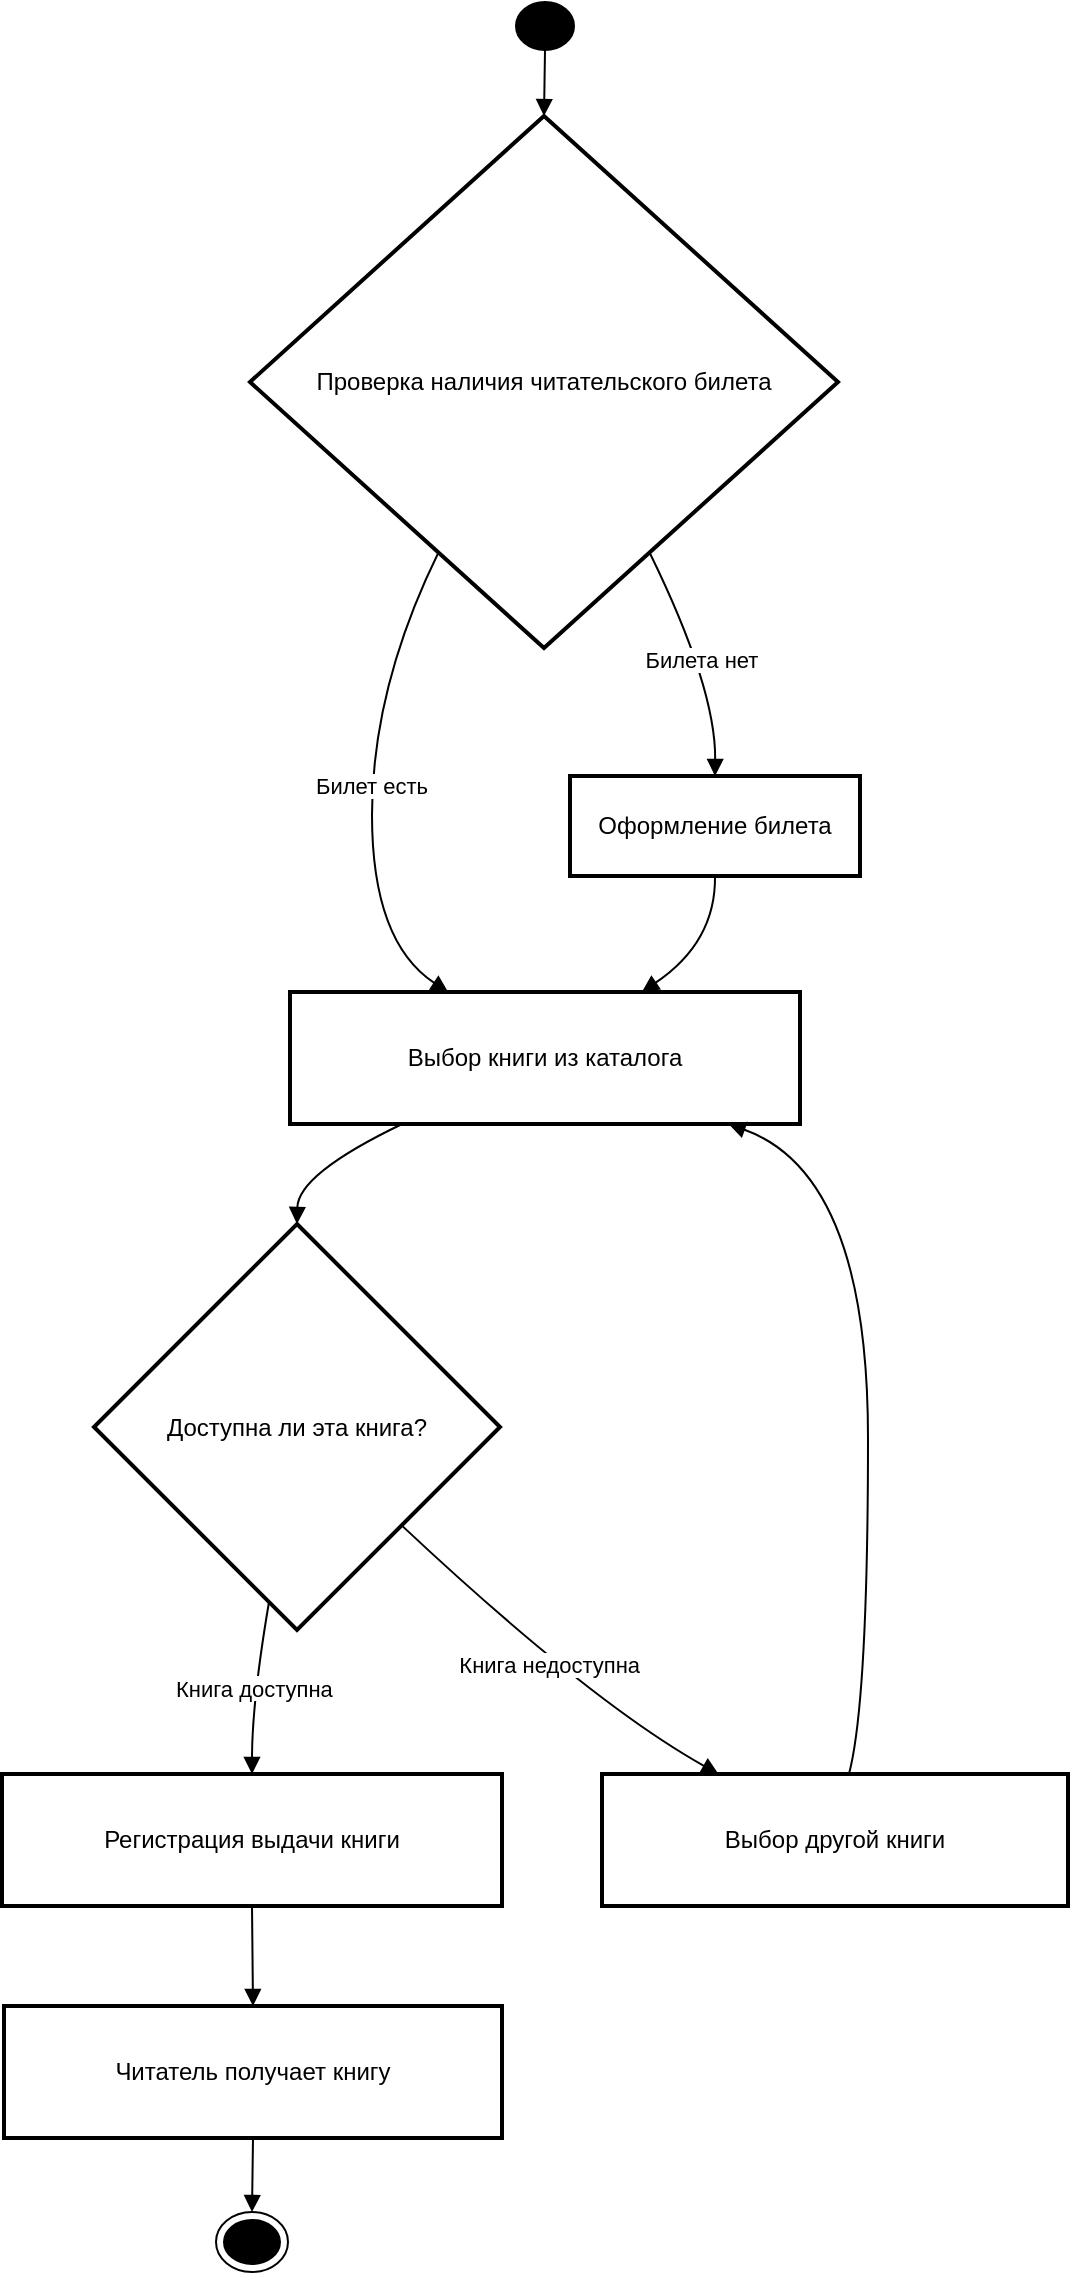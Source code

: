 <mxfile version="25.0.1" pages="2">
  <diagram id="K5qsmqvL3TNZuLix_C-k" name="Практика-1">
    <mxGraphModel dx="3000" dy="1514" grid="1" gridSize="11" guides="1" tooltips="1" connect="1" arrows="1" fold="1" page="1" pageScale="1" pageWidth="827" pageHeight="1169" math="0" shadow="0">
      <root>
        <mxCell id="0" />
        <mxCell id="1" parent="0" />
        <mxCell id="dajjcy8lkkAR254hlwYN-2" value="Проверка наличия читательского билета" style="rhombus;strokeWidth=2;whiteSpace=wrap;" vertex="1" parent="1">
          <mxGeometry x="146" y="88" width="294" height="266" as="geometry" />
        </mxCell>
        <mxCell id="dajjcy8lkkAR254hlwYN-3" value="Выбор книги из каталога" style="whiteSpace=wrap;strokeWidth=2;" vertex="1" parent="1">
          <mxGeometry x="166" y="526" width="255" height="66" as="geometry" />
        </mxCell>
        <mxCell id="dajjcy8lkkAR254hlwYN-4" value="Оформление билета" style="whiteSpace=wrap;strokeWidth=2;" vertex="1" parent="1">
          <mxGeometry x="306" y="418" width="145" height="50" as="geometry" />
        </mxCell>
        <mxCell id="dajjcy8lkkAR254hlwYN-5" value="Доступна ли эта книга?" style="rhombus;strokeWidth=2;whiteSpace=wrap;" vertex="1" parent="1">
          <mxGeometry x="68" y="642" width="203" height="203" as="geometry" />
        </mxCell>
        <mxCell id="dajjcy8lkkAR254hlwYN-6" value="Регистрация выдачи книги" style="whiteSpace=wrap;strokeWidth=2;" vertex="1" parent="1">
          <mxGeometry x="22" y="917" width="250" height="66" as="geometry" />
        </mxCell>
        <mxCell id="dajjcy8lkkAR254hlwYN-7" value="Выбор другой книги" style="whiteSpace=wrap;strokeWidth=2;" vertex="1" parent="1">
          <mxGeometry x="322" y="917" width="233" height="66" as="geometry" />
        </mxCell>
        <mxCell id="dajjcy8lkkAR254hlwYN-8" value="Читатель получает книгу" style="whiteSpace=wrap;strokeWidth=2;" vertex="1" parent="1">
          <mxGeometry x="23" y="1033" width="249" height="66" as="geometry" />
        </mxCell>
        <mxCell id="dajjcy8lkkAR254hlwYN-10" value="" style="curved=1;startArrow=none;endArrow=block;exitX=0.5;exitY=1;entryX=0.5;entryY=0;rounded=0;exitDx=0;exitDy=0;" edge="1" parent="1" source="Xar_051_JwcGe3-05TLg-20" target="dajjcy8lkkAR254hlwYN-2">
          <mxGeometry relative="1" as="geometry">
            <Array as="points" />
            <mxPoint x="293" y="55" as="sourcePoint" />
          </mxGeometry>
        </mxCell>
        <mxCell id="dajjcy8lkkAR254hlwYN-11" value="Билет есть" style="curved=1;startArrow=none;endArrow=block;exitX=0.22;exitY=1;entryX=0.31;entryY=0;rounded=0;" edge="1" parent="1" source="dajjcy8lkkAR254hlwYN-2" target="dajjcy8lkkAR254hlwYN-3">
          <mxGeometry relative="1" as="geometry">
            <Array as="points">
              <mxPoint x="207" y="374" />
              <mxPoint x="207" y="501" />
            </Array>
          </mxGeometry>
        </mxCell>
        <mxCell id="dajjcy8lkkAR254hlwYN-12" value="Билета нет" style="curved=1;startArrow=none;endArrow=block;exitX=0.78;exitY=1;entryX=0.5;entryY=0;rounded=0;" edge="1" parent="1" source="dajjcy8lkkAR254hlwYN-2" target="dajjcy8lkkAR254hlwYN-4">
          <mxGeometry relative="1" as="geometry">
            <Array as="points">
              <mxPoint x="379" y="374" />
            </Array>
          </mxGeometry>
        </mxCell>
        <mxCell id="dajjcy8lkkAR254hlwYN-13" value="" style="curved=1;startArrow=none;endArrow=block;exitX=0.5;exitY=1;entryX=0.69;entryY=0;rounded=0;" edge="1" parent="1" source="dajjcy8lkkAR254hlwYN-4" target="dajjcy8lkkAR254hlwYN-3">
          <mxGeometry relative="1" as="geometry">
            <Array as="points">
              <mxPoint x="379" y="501" />
            </Array>
          </mxGeometry>
        </mxCell>
        <mxCell id="dajjcy8lkkAR254hlwYN-14" value="" style="curved=1;startArrow=none;endArrow=block;exitX=0.22;exitY=1;entryX=0.5;entryY=0;rounded=0;" edge="1" parent="1" source="dajjcy8lkkAR254hlwYN-3" target="dajjcy8lkkAR254hlwYN-5">
          <mxGeometry relative="1" as="geometry">
            <Array as="points">
              <mxPoint x="170" y="617" />
            </Array>
          </mxGeometry>
        </mxCell>
        <mxCell id="dajjcy8lkkAR254hlwYN-15" value="Книга доступна" style="curved=1;startArrow=none;endArrow=block;exitX=0.42;exitY=1;entryX=0.5;entryY=0;rounded=0;" edge="1" parent="1" source="dajjcy8lkkAR254hlwYN-5" target="dajjcy8lkkAR254hlwYN-6">
          <mxGeometry relative="1" as="geometry">
            <Array as="points">
              <mxPoint x="147" y="881" />
            </Array>
          </mxGeometry>
        </mxCell>
        <mxCell id="dajjcy8lkkAR254hlwYN-16" value="Книга недоступна" style="curved=1;startArrow=none;endArrow=block;exitX=1;exitY=0.97;entryX=0.25;entryY=0;rounded=0;" edge="1" parent="1" source="dajjcy8lkkAR254hlwYN-5" target="dajjcy8lkkAR254hlwYN-7">
          <mxGeometry relative="1" as="geometry">
            <Array as="points">
              <mxPoint x="316" y="881" />
            </Array>
          </mxGeometry>
        </mxCell>
        <mxCell id="dajjcy8lkkAR254hlwYN-17" value="" style="curved=1;startArrow=none;endArrow=block;exitX=0.53;exitY=0;entryX=0.86;entryY=1;rounded=0;" edge="1" parent="1" source="dajjcy8lkkAR254hlwYN-7" target="dajjcy8lkkAR254hlwYN-3">
          <mxGeometry relative="1" as="geometry">
            <Array as="points">
              <mxPoint x="455" y="881" />
              <mxPoint x="455" y="617" />
            </Array>
          </mxGeometry>
        </mxCell>
        <mxCell id="dajjcy8lkkAR254hlwYN-18" value="" style="curved=1;startArrow=none;endArrow=block;exitX=0.5;exitY=1;entryX=0.5;entryY=0;rounded=0;" edge="1" parent="1" source="dajjcy8lkkAR254hlwYN-6" target="dajjcy8lkkAR254hlwYN-8">
          <mxGeometry relative="1" as="geometry">
            <Array as="points" />
          </mxGeometry>
        </mxCell>
        <mxCell id="Xar_051_JwcGe3-05TLg-20" value="" style="ellipse;fillColor=strokeColor;" vertex="1" parent="1">
          <mxGeometry x="279" y="31" width="29" height="24" as="geometry" />
        </mxCell>
        <mxCell id="Xar_051_JwcGe3-05TLg-23" value="" style="curved=1;startArrow=none;endArrow=block;exitX=0.5;exitY=1;entryX=0.5;entryY=0;rounded=0;" edge="1" parent="1" source="dajjcy8lkkAR254hlwYN-8" target="Xar_051_JwcGe3-05TLg-22">
          <mxGeometry relative="1" as="geometry">
            <Array as="points" />
            <mxPoint x="148" y="1099" as="sourcePoint" />
            <mxPoint x="147" y="1149" as="targetPoint" />
          </mxGeometry>
        </mxCell>
        <mxCell id="Xar_051_JwcGe3-05TLg-22" value="" style="ellipse;shape=endState;fillColor=strokeColor;" vertex="1" parent="1">
          <mxGeometry x="129" y="1136" width="36" height="30" as="geometry" />
        </mxCell>
      </root>
    </mxGraphModel>
  </diagram>
  <diagram name="Практика-2" id="eiqOF5-zXTv42RnrJuPr">
    <mxGraphModel dx="1235" dy="624" grid="1" gridSize="10" guides="1" tooltips="1" connect="1" arrows="1" fold="1" page="1" pageScale="1" pageWidth="827" pageHeight="1169" math="0" shadow="0">
      <root>
        <mxCell id="0" />
        <mxCell id="1" parent="0" />
        <mxCell id="ZZFowJuE0AuhGUEppNFp-1" value="" style="shape=umlLifeline;perimeter=lifelinePerimeter;whiteSpace=wrap;html=1;container=1;dropTarget=0;collapsible=0;recursiveResize=0;outlineConnect=0;portConstraint=eastwest;newEdgeStyle={&quot;curved&quot;:0,&quot;rounded&quot;:0};participant=umlActor;" vertex="1" parent="1">
          <mxGeometry x="50" y="60" width="20" height="700" as="geometry" />
        </mxCell>
        <mxCell id="ZZFowJuE0AuhGUEppNFp-2" value="" style="html=1;points=[[0,0,0,0,5],[0,1,0,0,-5],[1,0,0,0,5],[1,1,0,0,-5]];perimeter=orthogonalPerimeter;outlineConnect=0;targetShapes=umlLifeline;portConstraint=eastwest;newEdgeStyle={&quot;curved&quot;:0,&quot;rounded&quot;:0};" vertex="1" parent="ZZFowJuE0AuhGUEppNFp-1">
          <mxGeometry x="5" y="70" width="10" height="60" as="geometry" />
        </mxCell>
        <mxCell id="ZZFowJuE0AuhGUEppNFp-3" value="" style="html=1;points=[[0,0,0,0,5],[0,1,0,0,-5],[1,0,0,0,5],[1,1,0,0,-5]];perimeter=orthogonalPerimeter;outlineConnect=0;targetShapes=umlLifeline;portConstraint=eastwest;newEdgeStyle={&quot;curved&quot;:0,&quot;rounded&quot;:0};" vertex="1" parent="ZZFowJuE0AuhGUEppNFp-1">
          <mxGeometry x="5" y="170" width="10" height="70" as="geometry" />
        </mxCell>
        <mxCell id="ZZFowJuE0AuhGUEppNFp-4" value="" style="html=1;points=[[0,0,0,0,5],[0,1,0,0,-5],[1,0,0,0,5],[1,1,0,0,-5]];perimeter=orthogonalPerimeter;outlineConnect=0;targetShapes=umlLifeline;portConstraint=eastwest;newEdgeStyle={&quot;curved&quot;:0,&quot;rounded&quot;:0};" vertex="1" parent="ZZFowJuE0AuhGUEppNFp-1">
          <mxGeometry x="5" y="270" width="10" height="60" as="geometry" />
        </mxCell>
        <mxCell id="ZZFowJuE0AuhGUEppNFp-5" value="Система" style="shape=umlLifeline;perimeter=lifelinePerimeter;whiteSpace=wrap;html=1;container=1;dropTarget=0;collapsible=0;recursiveResize=0;outlineConnect=0;portConstraint=eastwest;newEdgeStyle={&quot;curved&quot;:0,&quot;rounded&quot;:0};" vertex="1" parent="1">
          <mxGeometry x="220" y="60" width="100" height="700" as="geometry" />
        </mxCell>
        <mxCell id="ZZFowJuE0AuhGUEppNFp-6" value="" style="html=1;points=[[0,0,0,0,5],[0,1,0,0,-5],[1,0,0,0,5],[1,1,0,0,-5]];perimeter=orthogonalPerimeter;outlineConnect=0;targetShapes=umlLifeline;portConstraint=eastwest;newEdgeStyle={&quot;curved&quot;:0,&quot;rounded&quot;:0};" vertex="1" parent="ZZFowJuE0AuhGUEppNFp-5">
          <mxGeometry x="45" y="70" width="10" height="60" as="geometry" />
        </mxCell>
        <mxCell id="ZZFowJuE0AuhGUEppNFp-7" value="" style="html=1;points=[[0,0,0,0,5],[0,1,0,0,-5],[1,0,0,0,5],[1,1,0,0,-5]];perimeter=orthogonalPerimeter;outlineConnect=0;targetShapes=umlLifeline;portConstraint=eastwest;newEdgeStyle={&quot;curved&quot;:0,&quot;rounded&quot;:0};" vertex="1" parent="ZZFowJuE0AuhGUEppNFp-5">
          <mxGeometry x="45" y="270" width="10" height="60" as="geometry" />
        </mxCell>
        <mxCell id="ZZFowJuE0AuhGUEppNFp-8" value="Склад" style="shape=umlLifeline;perimeter=lifelinePerimeter;whiteSpace=wrap;html=1;container=1;dropTarget=0;collapsible=0;recursiveResize=0;outlineConnect=0;portConstraint=eastwest;newEdgeStyle={&quot;curved&quot;:0,&quot;rounded&quot;:0};" vertex="1" parent="1">
          <mxGeometry x="420" y="60" width="100" height="700" as="geometry" />
        </mxCell>
        <mxCell id="ZZFowJuE0AuhGUEppNFp-9" value="" style="html=1;points=[[0,0,0,0,5],[0,1,0,0,-5],[1,0,0,0,5],[1,1,0,0,-5]];perimeter=orthogonalPerimeter;outlineConnect=0;targetShapes=umlLifeline;portConstraint=eastwest;newEdgeStyle={&quot;curved&quot;:0,&quot;rounded&quot;:0};" vertex="1" parent="ZZFowJuE0AuhGUEppNFp-8">
          <mxGeometry x="45" y="190" width="10" height="50" as="geometry" />
        </mxCell>
        <mxCell id="ZZFowJuE0AuhGUEppNFp-10" value="Платежный шлюз" style="shape=umlLifeline;perimeter=lifelinePerimeter;whiteSpace=wrap;html=1;container=1;dropTarget=0;collapsible=0;recursiveResize=0;outlineConnect=0;portConstraint=eastwest;newEdgeStyle={&quot;curved&quot;:0,&quot;rounded&quot;:0};" vertex="1" parent="1">
          <mxGeometry x="670" y="60" width="100" height="300" as="geometry" />
        </mxCell>
        <mxCell id="ZZFowJuE0AuhGUEppNFp-11" value="Входит систему" style="html=1;verticalAlign=bottom;endArrow=block;curved=0;rounded=0;" edge="1" parent="1">
          <mxGeometry width="80" relative="1" as="geometry">
            <mxPoint x="60.5" y="140" as="sourcePoint" />
            <mxPoint x="270" y="140" as="targetPoint" />
          </mxGeometry>
        </mxCell>
        <mxCell id="ZZFowJuE0AuhGUEppNFp-12" value="Авторизация пользователя&amp;nbsp;" style="html=1;verticalAlign=bottom;endArrow=open;dashed=1;endSize=8;curved=0;rounded=0;" edge="1" parent="1">
          <mxGeometry relative="1" as="geometry">
            <mxPoint x="270" y="180" as="sourcePoint" />
            <mxPoint x="60" y="180" as="targetPoint" />
            <mxPoint as="offset" />
          </mxGeometry>
        </mxCell>
        <mxCell id="ZZFowJuE0AuhGUEppNFp-13" value="Выбирает товар" style="html=1;verticalAlign=bottom;endArrow=block;curved=0;rounded=0;" edge="1" parent="1" target="ZZFowJuE0AuhGUEppNFp-5">
          <mxGeometry width="80" relative="1" as="geometry">
            <mxPoint x="60" y="240" as="sourcePoint" />
            <mxPoint x="140" y="240" as="targetPoint" />
          </mxGeometry>
        </mxCell>
        <mxCell id="ZZFowJuE0AuhGUEppNFp-14" value="Проверка наличие товара" style="html=1;verticalAlign=bottom;endArrow=block;curved=0;rounded=0;" edge="1" parent="1" target="ZZFowJuE0AuhGUEppNFp-8">
          <mxGeometry width="80" relative="1" as="geometry">
            <mxPoint x="270" y="260" as="sourcePoint" />
            <mxPoint x="350" y="260" as="targetPoint" />
          </mxGeometry>
        </mxCell>
        <mxCell id="ZZFowJuE0AuhGUEppNFp-15" value="товар в наличии" style="html=1;verticalAlign=bottom;endArrow=open;dashed=1;endSize=8;curved=0;rounded=0;" edge="1" parent="1" target="ZZFowJuE0AuhGUEppNFp-1">
          <mxGeometry relative="1" as="geometry">
            <mxPoint x="470" y="290" as="sourcePoint" />
            <mxPoint x="390" y="290" as="targetPoint" />
          </mxGeometry>
        </mxCell>
        <mxCell id="ZZFowJuE0AuhGUEppNFp-16" value="Добавление в корзин" style="html=1;verticalAlign=bottom;endArrow=block;curved=0;rounded=0;" edge="1" parent="1" target="ZZFowJuE0AuhGUEppNFp-5">
          <mxGeometry width="80" relative="1" as="geometry">
            <mxPoint x="60" y="340" as="sourcePoint" />
            <mxPoint x="140" y="340" as="targetPoint" />
          </mxGeometry>
        </mxCell>
        <mxCell id="ZZFowJuE0AuhGUEppNFp-17" value="Добавлении товара" style="html=1;verticalAlign=bottom;endArrow=open;dashed=1;endSize=8;curved=0;rounded=0;" edge="1" parent="1" source="ZZFowJuE0AuhGUEppNFp-5">
          <mxGeometry relative="1" as="geometry">
            <mxPoint x="140" y="380" as="sourcePoint" />
            <mxPoint x="60" y="380" as="targetPoint" />
          </mxGeometry>
        </mxCell>
        <mxCell id="ZZFowJuE0AuhGUEppNFp-18" value="ALT" style="shape=umlFrame;whiteSpace=wrap;html=1;pointerEvents=0;" vertex="1" parent="1">
          <mxGeometry x="30" y="420" width="480" height="280" as="geometry" />
        </mxCell>
        <mxCell id="ZZFowJuE0AuhGUEppNFp-19" value="Потверждение заказа" style="html=1;verticalAlign=bottom;endArrow=block;curved=0;rounded=0;" edge="1" parent="1" target="ZZFowJuE0AuhGUEppNFp-5">
          <mxGeometry width="80" relative="1" as="geometry">
            <mxPoint x="60" y="480" as="sourcePoint" />
            <mxPoint x="140" y="480" as="targetPoint" />
          </mxGeometry>
        </mxCell>
        <mxCell id="ZZFowJuE0AuhGUEppNFp-20" value="Бронирование товара" style="html=1;verticalAlign=bottom;endArrow=block;curved=0;rounded=0;" edge="1" parent="1" target="ZZFowJuE0AuhGUEppNFp-8">
          <mxGeometry width="80" relative="1" as="geometry">
            <mxPoint x="270" y="510" as="sourcePoint" />
            <mxPoint x="350" y="510" as="targetPoint" />
          </mxGeometry>
        </mxCell>
        <mxCell id="ZZFowJuE0AuhGUEppNFp-21" value="Товар забронировани" style="html=1;verticalAlign=bottom;endArrow=open;dashed=1;endSize=8;curved=0;rounded=0;" edge="1" parent="1" source="ZZFowJuE0AuhGUEppNFp-8">
          <mxGeometry relative="1" as="geometry">
            <mxPoint x="350" y="550" as="sourcePoint" />
            <mxPoint x="270" y="550" as="targetPoint" />
          </mxGeometry>
        </mxCell>
        <mxCell id="ZZFowJuE0AuhGUEppNFp-22" value="Заказ&amp;nbsp;подтвержден" style="html=1;verticalAlign=bottom;endArrow=open;dashed=1;endSize=8;curved=0;rounded=0;" edge="1" parent="1" source="ZZFowJuE0AuhGUEppNFp-5">
          <mxGeometry relative="1" as="geometry">
            <mxPoint x="140" y="580" as="sourcePoint" />
            <mxPoint x="60" y="580" as="targetPoint" />
          </mxGeometry>
        </mxCell>
        <mxCell id="ZZFowJuE0AuhGUEppNFp-23" value="" style="line;strokeWidth=1;fillColor=none;align=left;verticalAlign=middle;spacingTop=-1;spacingLeft=3;spacingRight=3;rotatable=0;labelPosition=right;points=[];portConstraint=eastwest;strokeColor=inherit;dashed=1;dashPattern=8 8;" vertex="1" parent="1">
          <mxGeometry x="30" y="600" width="480" height="8" as="geometry" />
        </mxCell>
        <mxCell id="ZZFowJuE0AuhGUEppNFp-24" value="" style="shape=umlLifeline;perimeter=lifelinePerimeter;whiteSpace=wrap;html=1;container=1;dropTarget=0;collapsible=0;recursiveResize=0;outlineConnect=0;portConstraint=eastwest;newEdgeStyle={&quot;curved&quot;:0,&quot;rounded&quot;:0};participant=umlActor;" vertex="1" parent="1">
          <mxGeometry x="50" y="60" width="20" height="1200" as="geometry" />
        </mxCell>
        <mxCell id="ZZFowJuE0AuhGUEppNFp-25" value="" style="html=1;points=[[0,0,0,0,5],[0,1,0,0,-5],[1,0,0,0,5],[1,1,0,0,-5]];perimeter=orthogonalPerimeter;outlineConnect=0;targetShapes=umlLifeline;portConstraint=eastwest;newEdgeStyle={&quot;curved&quot;:0,&quot;rounded&quot;:0};" vertex="1" parent="ZZFowJuE0AuhGUEppNFp-24">
          <mxGeometry x="5" y="70" width="10" height="60" as="geometry" />
        </mxCell>
        <mxCell id="ZZFowJuE0AuhGUEppNFp-26" value="" style="html=1;points=[[0,0,0,0,5],[0,1,0,0,-5],[1,0,0,0,5],[1,1,0,0,-5]];perimeter=orthogonalPerimeter;outlineConnect=0;targetShapes=umlLifeline;portConstraint=eastwest;newEdgeStyle={&quot;curved&quot;:0,&quot;rounded&quot;:0};" vertex="1" parent="ZZFowJuE0AuhGUEppNFp-24">
          <mxGeometry x="5" y="170" width="10" height="70" as="geometry" />
        </mxCell>
        <mxCell id="ZZFowJuE0AuhGUEppNFp-27" value="" style="html=1;points=[[0,0,0,0,5],[0,1,0,0,-5],[1,0,0,0,5],[1,1,0,0,-5]];perimeter=orthogonalPerimeter;outlineConnect=0;targetShapes=umlLifeline;portConstraint=eastwest;newEdgeStyle={&quot;curved&quot;:0,&quot;rounded&quot;:0};" vertex="1" parent="ZZFowJuE0AuhGUEppNFp-24">
          <mxGeometry x="5" y="270" width="10" height="60" as="geometry" />
        </mxCell>
        <mxCell id="ZZFowJuE0AuhGUEppNFp-28" value="" style="html=1;points=[[0,0,0,0,5],[0,1,0,0,-5],[1,0,0,0,5],[1,1,0,0,-5]];perimeter=orthogonalPerimeter;outlineConnect=0;targetShapes=umlLifeline;portConstraint=eastwest;newEdgeStyle={&quot;curved&quot;:0,&quot;rounded&quot;:0};" vertex="1" parent="ZZFowJuE0AuhGUEppNFp-24">
          <mxGeometry x="5" y="830" width="10" height="340" as="geometry" />
        </mxCell>
        <mxCell id="ZZFowJuE0AuhGUEppNFp-29" value="Система" style="shape=umlLifeline;perimeter=lifelinePerimeter;whiteSpace=wrap;html=1;container=1;dropTarget=0;collapsible=0;recursiveResize=0;outlineConnect=0;portConstraint=eastwest;newEdgeStyle={&quot;curved&quot;:0,&quot;rounded&quot;:0};" vertex="1" parent="1">
          <mxGeometry x="220" y="60" width="100" height="1200" as="geometry" />
        </mxCell>
        <mxCell id="ZZFowJuE0AuhGUEppNFp-30" value="" style="html=1;points=[[0,0,0,0,5],[0,1,0,0,-5],[1,0,0,0,5],[1,1,0,0,-5]];perimeter=orthogonalPerimeter;outlineConnect=0;targetShapes=umlLifeline;portConstraint=eastwest;newEdgeStyle={&quot;curved&quot;:0,&quot;rounded&quot;:0};" vertex="1" parent="ZZFowJuE0AuhGUEppNFp-29">
          <mxGeometry x="45" y="70" width="10" height="60" as="geometry" />
        </mxCell>
        <mxCell id="ZZFowJuE0AuhGUEppNFp-31" value="" style="html=1;points=[[0,0,0,0,5],[0,1,0,0,-5],[1,0,0,0,5],[1,1,0,0,-5]];perimeter=orthogonalPerimeter;outlineConnect=0;targetShapes=umlLifeline;portConstraint=eastwest;newEdgeStyle={&quot;curved&quot;:0,&quot;rounded&quot;:0};" vertex="1" parent="ZZFowJuE0AuhGUEppNFp-29">
          <mxGeometry x="45" y="270" width="10" height="60" as="geometry" />
        </mxCell>
        <mxCell id="ZZFowJuE0AuhGUEppNFp-32" value="" style="html=1;points=[[0,0,0,0,5],[0,1,0,0,-5],[1,0,0,0,5],[1,1,0,0,-5]];perimeter=orthogonalPerimeter;outlineConnect=0;targetShapes=umlLifeline;portConstraint=eastwest;newEdgeStyle={&quot;curved&quot;:0,&quot;rounded&quot;:0};" vertex="1" parent="ZZFowJuE0AuhGUEppNFp-29">
          <mxGeometry x="45" y="1120" width="10" height="40" as="geometry" />
        </mxCell>
        <mxCell id="ZZFowJuE0AuhGUEppNFp-33" value="Склад" style="shape=umlLifeline;perimeter=lifelinePerimeter;whiteSpace=wrap;html=1;container=1;dropTarget=0;collapsible=0;recursiveResize=0;outlineConnect=0;portConstraint=eastwest;newEdgeStyle={&quot;curved&quot;:0,&quot;rounded&quot;:0};" vertex="1" parent="1">
          <mxGeometry x="420" y="60" width="100" height="730" as="geometry" />
        </mxCell>
        <mxCell id="ZZFowJuE0AuhGUEppNFp-34" value="" style="html=1;points=[[0,0,0,0,5],[0,1,0,0,-5],[1,0,0,0,5],[1,1,0,0,-5]];perimeter=orthogonalPerimeter;outlineConnect=0;targetShapes=umlLifeline;portConstraint=eastwest;newEdgeStyle={&quot;curved&quot;:0,&quot;rounded&quot;:0};" vertex="1" parent="ZZFowJuE0AuhGUEppNFp-33">
          <mxGeometry x="45" y="190" width="10" height="50" as="geometry" />
        </mxCell>
        <mxCell id="ZZFowJuE0AuhGUEppNFp-35" value="Платежный шлюз" style="shape=umlLifeline;perimeter=lifelinePerimeter;whiteSpace=wrap;html=1;container=1;dropTarget=0;collapsible=0;recursiveResize=0;outlineConnect=0;portConstraint=eastwest;newEdgeStyle={&quot;curved&quot;:0,&quot;rounded&quot;:0};size=40;" vertex="1" parent="1">
          <mxGeometry x="540" y="930" width="100" height="330" as="geometry" />
        </mxCell>
        <mxCell id="ZZFowJuE0AuhGUEppNFp-36" value="" style="html=1;points=[[0,0,0,0,5],[0,1,0,0,-5],[1,0,0,0,5],[1,1,0,0,-5]];perimeter=orthogonalPerimeter;outlineConnect=0;targetShapes=umlLifeline;portConstraint=eastwest;newEdgeStyle={&quot;curved&quot;:0,&quot;rounded&quot;:0};" vertex="1" parent="ZZFowJuE0AuhGUEppNFp-35">
          <mxGeometry x="45" y="120" width="10" height="40" as="geometry" />
        </mxCell>
        <mxCell id="ZZFowJuE0AuhGUEppNFp-37" value="валидация&lt;div&gt;платежа&lt;/div&gt;" style="html=1;align=left;spacingLeft=2;endArrow=block;rounded=0;edgeStyle=orthogonalEdgeStyle;curved=0;rounded=0;" edge="1" parent="ZZFowJuE0AuhGUEppNFp-35" target="ZZFowJuE0AuhGUEppNFp-36">
          <mxGeometry relative="1" as="geometry">
            <mxPoint x="50" y="100" as="sourcePoint" />
            <Array as="points">
              <mxPoint x="80" y="130" />
            </Array>
          </mxGeometry>
        </mxCell>
        <mxCell id="ZZFowJuE0AuhGUEppNFp-38" value="" style="html=1;points=[[0,0,0,0,5],[0,1,0,0,-5],[1,0,0,0,5],[1,1,0,0,-5]];perimeter=orthogonalPerimeter;outlineConnect=0;targetShapes=umlLifeline;portConstraint=eastwest;newEdgeStyle={&quot;curved&quot;:0,&quot;rounded&quot;:0};" vertex="1" parent="ZZFowJuE0AuhGUEppNFp-35">
          <mxGeometry x="50" y="210" width="10" height="40" as="geometry" />
        </mxCell>
        <mxCell id="ZZFowJuE0AuhGUEppNFp-39" value="создание&lt;div&gt;оплаты&lt;/div&gt;" style="html=1;align=left;spacingLeft=2;endArrow=block;rounded=0;edgeStyle=orthogonalEdgeStyle;curved=0;rounded=0;" edge="1" parent="ZZFowJuE0AuhGUEppNFp-35" target="ZZFowJuE0AuhGUEppNFp-38">
          <mxGeometry relative="1" as="geometry">
            <mxPoint x="55" y="190" as="sourcePoint" />
            <Array as="points">
              <mxPoint x="85" y="220" />
            </Array>
          </mxGeometry>
        </mxCell>
        <mxCell id="ZZFowJuE0AuhGUEppNFp-40" value="Входит систему" style="html=1;verticalAlign=bottom;endArrow=block;curved=0;rounded=0;" edge="1" parent="1">
          <mxGeometry width="80" relative="1" as="geometry">
            <mxPoint x="60.5" y="140" as="sourcePoint" />
            <mxPoint x="270" y="140" as="targetPoint" />
          </mxGeometry>
        </mxCell>
        <mxCell id="ZZFowJuE0AuhGUEppNFp-41" value="Авторизация пользователя&amp;nbsp;" style="html=1;verticalAlign=bottom;endArrow=open;dashed=1;endSize=8;curved=0;rounded=0;" edge="1" parent="1">
          <mxGeometry relative="1" as="geometry">
            <mxPoint x="270" y="180" as="sourcePoint" />
            <mxPoint x="60" y="180" as="targetPoint" />
            <mxPoint as="offset" />
          </mxGeometry>
        </mxCell>
        <mxCell id="ZZFowJuE0AuhGUEppNFp-42" value="Выбирает товар" style="html=1;verticalAlign=bottom;endArrow=block;curved=0;rounded=0;" edge="1" parent="1" target="ZZFowJuE0AuhGUEppNFp-29">
          <mxGeometry width="80" relative="1" as="geometry">
            <mxPoint x="60" y="240" as="sourcePoint" />
            <mxPoint x="140" y="240" as="targetPoint" />
          </mxGeometry>
        </mxCell>
        <mxCell id="ZZFowJuE0AuhGUEppNFp-43" value="Проверка наличие товара" style="html=1;verticalAlign=bottom;endArrow=block;curved=0;rounded=0;" edge="1" parent="1" target="ZZFowJuE0AuhGUEppNFp-33">
          <mxGeometry width="80" relative="1" as="geometry">
            <mxPoint x="270" y="260" as="sourcePoint" />
            <mxPoint x="350" y="260" as="targetPoint" />
          </mxGeometry>
        </mxCell>
        <mxCell id="ZZFowJuE0AuhGUEppNFp-44" value="товар в наличии" style="html=1;verticalAlign=bottom;endArrow=open;dashed=1;endSize=8;curved=0;rounded=0;" edge="1" parent="1" target="ZZFowJuE0AuhGUEppNFp-24">
          <mxGeometry relative="1" as="geometry">
            <mxPoint x="470" y="290" as="sourcePoint" />
            <mxPoint x="390" y="290" as="targetPoint" />
          </mxGeometry>
        </mxCell>
        <mxCell id="ZZFowJuE0AuhGUEppNFp-45" value="Добавление в корзин" style="html=1;verticalAlign=bottom;endArrow=block;curved=0;rounded=0;" edge="1" parent="1" target="ZZFowJuE0AuhGUEppNFp-29">
          <mxGeometry width="80" relative="1" as="geometry">
            <mxPoint x="60" y="340" as="sourcePoint" />
            <mxPoint x="140" y="340" as="targetPoint" />
          </mxGeometry>
        </mxCell>
        <mxCell id="ZZFowJuE0AuhGUEppNFp-46" value="Добавлении товара" style="html=1;verticalAlign=bottom;endArrow=open;dashed=1;endSize=8;curved=0;rounded=0;" edge="1" parent="1" source="ZZFowJuE0AuhGUEppNFp-29">
          <mxGeometry relative="1" as="geometry">
            <mxPoint x="140" y="380" as="sourcePoint" />
            <mxPoint x="60" y="380" as="targetPoint" />
          </mxGeometry>
        </mxCell>
        <mxCell id="ZZFowJuE0AuhGUEppNFp-47" value="ALT" style="shape=umlFrame;whiteSpace=wrap;html=1;pointerEvents=0;" vertex="1" parent="1">
          <mxGeometry x="30" y="420" width="480" height="300" as="geometry" />
        </mxCell>
        <mxCell id="ZZFowJuE0AuhGUEppNFp-48" value="Потверждение заказа" style="html=1;verticalAlign=bottom;endArrow=block;curved=0;rounded=0;" edge="1" parent="1" target="ZZFowJuE0AuhGUEppNFp-29">
          <mxGeometry width="80" relative="1" as="geometry">
            <mxPoint x="60" y="480" as="sourcePoint" />
            <mxPoint x="140" y="480" as="targetPoint" />
          </mxGeometry>
        </mxCell>
        <mxCell id="ZZFowJuE0AuhGUEppNFp-49" value="Бронирование товара" style="html=1;verticalAlign=bottom;endArrow=block;curved=0;rounded=0;" edge="1" parent="1" target="ZZFowJuE0AuhGUEppNFp-33">
          <mxGeometry width="80" relative="1" as="geometry">
            <mxPoint x="270" y="510" as="sourcePoint" />
            <mxPoint x="350" y="510" as="targetPoint" />
          </mxGeometry>
        </mxCell>
        <mxCell id="ZZFowJuE0AuhGUEppNFp-50" value="Товар забронирован" style="html=1;verticalAlign=bottom;endArrow=open;dashed=1;endSize=8;curved=0;rounded=0;" edge="1" parent="1" source="ZZFowJuE0AuhGUEppNFp-33">
          <mxGeometry relative="1" as="geometry">
            <mxPoint x="350" y="550" as="sourcePoint" />
            <mxPoint x="270" y="550" as="targetPoint" />
          </mxGeometry>
        </mxCell>
        <mxCell id="ZZFowJuE0AuhGUEppNFp-51" value="Заказ&amp;nbsp;подтвержден" style="html=1;verticalAlign=bottom;endArrow=open;dashed=1;endSize=8;curved=0;rounded=0;" edge="1" parent="1" source="ZZFowJuE0AuhGUEppNFp-29">
          <mxGeometry relative="1" as="geometry">
            <mxPoint x="140" y="580" as="sourcePoint" />
            <mxPoint x="60" y="580" as="targetPoint" />
          </mxGeometry>
        </mxCell>
        <mxCell id="ZZFowJuE0AuhGUEppNFp-52" value="Товар не забронирован" style="html=1;verticalAlign=bottom;endArrow=open;dashed=1;endSize=8;curved=0;rounded=0;" edge="1" parent="1">
          <mxGeometry relative="1" as="geometry">
            <mxPoint x="470" y="660" as="sourcePoint" />
            <mxPoint x="270" y="660" as="targetPoint" />
          </mxGeometry>
        </mxCell>
        <mxCell id="ZZFowJuE0AuhGUEppNFp-53" value="Товар не подвержден" style="html=1;verticalAlign=bottom;endArrow=open;dashed=1;endSize=8;curved=0;rounded=0;" edge="1" parent="1" target="ZZFowJuE0AuhGUEppNFp-24">
          <mxGeometry relative="1" as="geometry">
            <mxPoint x="270" y="680" as="sourcePoint" />
            <mxPoint x="190" y="680" as="targetPoint" />
          </mxGeometry>
        </mxCell>
        <mxCell id="ZZFowJuE0AuhGUEppNFp-54" value="Оплата онлайн" style="html=1;verticalAlign=bottom;endArrow=block;curved=0;rounded=0;" edge="1" parent="1">
          <mxGeometry width="80" relative="1" as="geometry">
            <mxPoint x="60" y="760" as="sourcePoint" />
            <mxPoint x="269.5" y="760" as="targetPoint" />
          </mxGeometry>
        </mxCell>
        <mxCell id="ZZFowJuE0AuhGUEppNFp-55" value="Заполнение формы" style="html=1;verticalAlign=bottom;endArrow=open;dashed=1;endSize=8;curved=0;rounded=0;" edge="1" parent="1">
          <mxGeometry relative="1" as="geometry">
            <mxPoint x="270" y="820" as="sourcePoint" />
            <mxPoint x="59.667" y="820" as="targetPoint" />
          </mxGeometry>
        </mxCell>
        <mxCell id="ZZFowJuE0AuhGUEppNFp-56" value="отправка формы" style="html=1;verticalAlign=bottom;endArrow=block;curved=0;rounded=0;" edge="1" parent="1" target="ZZFowJuE0AuhGUEppNFp-29">
          <mxGeometry width="80" relative="1" as="geometry">
            <mxPoint x="60" y="900" as="sourcePoint" />
            <mxPoint x="140" y="900" as="targetPoint" />
          </mxGeometry>
        </mxCell>
        <mxCell id="ZZFowJuE0AuhGUEppNFp-57" value="" style="html=1;points=[[0,0,0,0,5],[0,1,0,0,-5],[1,0,0,0,5],[1,1,0,0,-5]];perimeter=orthogonalPerimeter;outlineConnect=0;targetShapes=umlLifeline;portConstraint=eastwest;newEdgeStyle={&quot;curved&quot;:0,&quot;rounded&quot;:0};" vertex="1" parent="1">
          <mxGeometry x="270" y="920" width="10" height="40" as="geometry" />
        </mxCell>
        <mxCell id="ZZFowJuE0AuhGUEppNFp-58" value="проверка&lt;div&gt;валидации данных&lt;/div&gt;" style="html=1;align=left;spacingLeft=2;endArrow=block;rounded=0;edgeStyle=orthogonalEdgeStyle;curved=0;rounded=0;" edge="1" parent="1" target="ZZFowJuE0AuhGUEppNFp-57">
          <mxGeometry relative="1" as="geometry">
            <mxPoint x="275" y="900" as="sourcePoint" />
            <Array as="points">
              <mxPoint x="305" y="930" />
            </Array>
          </mxGeometry>
        </mxCell>
        <mxCell id="ZZFowJuE0AuhGUEppNFp-59" value="оплата" style="html=1;verticalAlign=bottom;endArrow=block;curved=0;rounded=0;entryX=0;entryY=0.067;entryDx=0;entryDy=0;entryPerimeter=0;dashed=1;dashPattern=12 12;" edge="1" parent="1" target="ZZFowJuE0AuhGUEppNFp-35">
          <mxGeometry width="80" relative="1" as="geometry">
            <mxPoint x="280" y="950" as="sourcePoint" />
            <mxPoint x="360" y="950" as="targetPoint" />
          </mxGeometry>
        </mxCell>
        <mxCell id="ZZFowJuE0AuhGUEppNFp-60" value="подверждение оплаты" style="html=1;verticalAlign=bottom;endArrow=open;dashed=1;endSize=8;curved=0;rounded=0;" edge="1" parent="1" target="ZZFowJuE0AuhGUEppNFp-29">
          <mxGeometry relative="1" as="geometry">
            <mxPoint x="590" y="1180" as="sourcePoint" />
            <mxPoint x="510" y="1180" as="targetPoint" />
          </mxGeometry>
        </mxCell>
        <mxCell id="ZZFowJuE0AuhGUEppNFp-61" value="уведомление об оплате" style="html=1;verticalAlign=bottom;endArrow=open;dashed=1;endSize=8;curved=0;rounded=0;" edge="1" parent="1" target="ZZFowJuE0AuhGUEppNFp-24">
          <mxGeometry relative="1" as="geometry">
            <mxPoint x="260" y="1220" as="sourcePoint" />
            <mxPoint x="180" y="1220" as="targetPoint" />
          </mxGeometry>
        </mxCell>
        <mxCell id="ZZFowJuE0AuhGUEppNFp-62" value="отправка push / sms" style="html=1;verticalAlign=bottom;endArrow=open;dashed=1;endSize=8;curved=0;rounded=0;" edge="1" parent="1" target="ZZFowJuE0AuhGUEppNFp-24">
          <mxGeometry relative="1" as="geometry">
            <mxPoint x="590" y="1260" as="sourcePoint" />
            <mxPoint x="510" y="1260" as="targetPoint" />
          </mxGeometry>
        </mxCell>
        <mxCell id="ZZFowJuE0AuhGUEppNFp-63" value="" style="shape=umlDestroy;whiteSpace=wrap;html=1;strokeWidth=3;targetShapes=umlLifeline;" vertex="1" parent="1">
          <mxGeometry x="455" y="780" width="30" height="30" as="geometry" />
        </mxCell>
      </root>
    </mxGraphModel>
  </diagram>
</mxfile>
